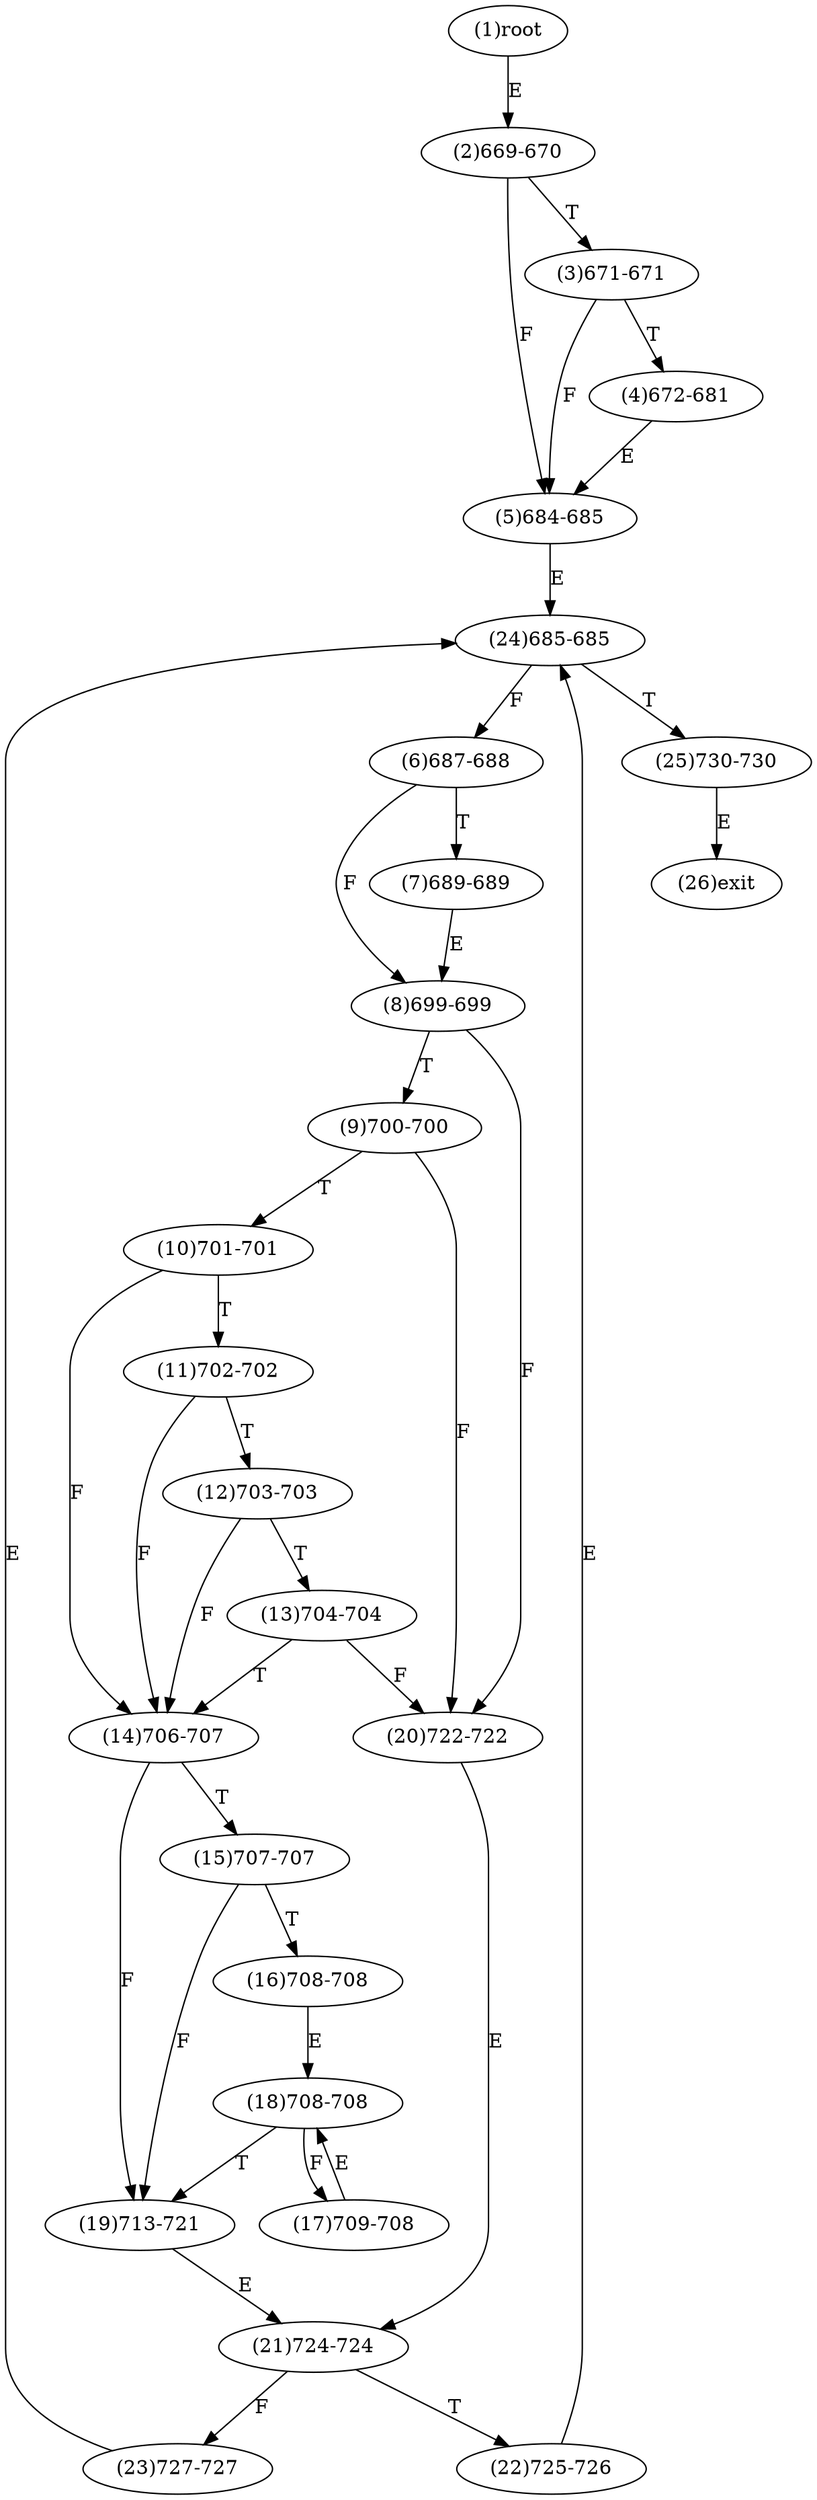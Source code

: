 digraph "" { 
1[ label="(1)root"];
2[ label="(2)669-670"];
3[ label="(3)671-671"];
4[ label="(4)672-681"];
5[ label="(5)684-685"];
6[ label="(6)687-688"];
7[ label="(7)689-689"];
8[ label="(8)699-699"];
9[ label="(9)700-700"];
10[ label="(10)701-701"];
11[ label="(11)702-702"];
12[ label="(12)703-703"];
13[ label="(13)704-704"];
14[ label="(14)706-707"];
15[ label="(15)707-707"];
17[ label="(17)709-708"];
16[ label="(16)708-708"];
19[ label="(19)713-721"];
18[ label="(18)708-708"];
21[ label="(21)724-724"];
20[ label="(20)722-722"];
23[ label="(23)727-727"];
22[ label="(22)725-726"];
25[ label="(25)730-730"];
24[ label="(24)685-685"];
26[ label="(26)exit"];
1->2[ label="E"];
2->5[ label="F"];
2->3[ label="T"];
3->5[ label="F"];
3->4[ label="T"];
4->5[ label="E"];
5->24[ label="E"];
6->8[ label="F"];
6->7[ label="T"];
7->8[ label="E"];
8->20[ label="F"];
8->9[ label="T"];
9->20[ label="F"];
9->10[ label="T"];
10->14[ label="F"];
10->11[ label="T"];
11->14[ label="F"];
11->12[ label="T"];
12->14[ label="F"];
12->13[ label="T"];
13->20[ label="F"];
13->14[ label="T"];
14->19[ label="F"];
14->15[ label="T"];
15->19[ label="F"];
15->16[ label="T"];
16->18[ label="E"];
17->18[ label="E"];
18->17[ label="F"];
18->19[ label="T"];
19->21[ label="E"];
20->21[ label="E"];
21->23[ label="F"];
21->22[ label="T"];
22->24[ label="E"];
23->24[ label="E"];
24->6[ label="F"];
24->25[ label="T"];
25->26[ label="E"];
}